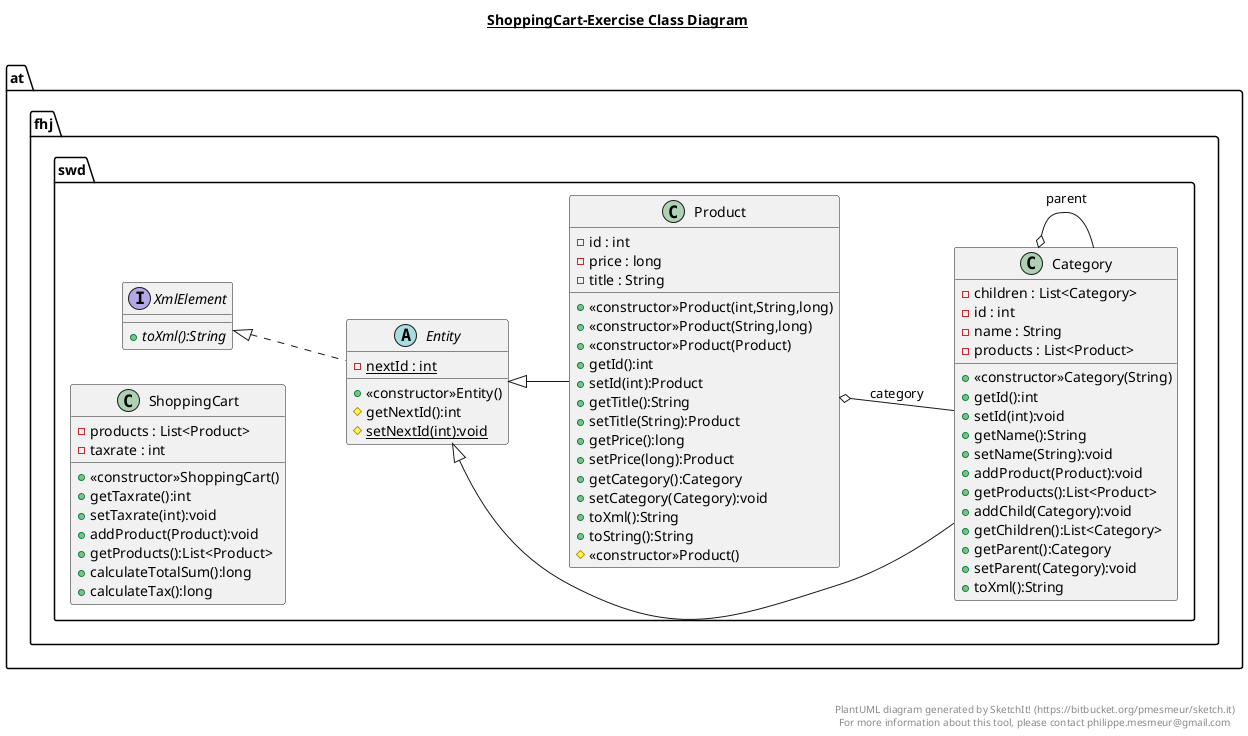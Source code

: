 @startuml
left to right direction

title __ShoppingCart-Exercise Class Diagram__\n

  namespace at.fhj.swd {
    class at.fhj.swd.Category {
        - children : List<Category>
        - id : int
        - name : String
        - products : List<Product>
        + <<constructor>>Category(String)
        + getId():int
        + setId(int):void
        + getName():String
        + setName(String):void
        + addProduct(Product):void
        + getProducts():List<Product>
        + addChild(Category):void
        + getChildren():List<Category>
        + getParent():Category
        + setParent(Category):void
        + toXml():String
    }
  }
  

  namespace at.fhj.swd {
    abstract class at.fhj.swd.Entity {
        {static} - nextId : int
        + <<constructor>>Entity()
        # getNextId():int
        {static} # setNextId(int):void
    }
  }
  

  namespace at.fhj.swd {
    class at.fhj.swd.Product {
        - id : int
        - price : long
        - title : String
        + <<constructor>>Product(int,String,long)
        + <<constructor>>Product(String,long)
        + <<constructor>>Product(Product)
        + getId():int
        + setId(int):Product
        + getTitle():String
        + setTitle(String):Product
        + getPrice():long
        + setPrice(long):Product
        + getCategory():Category
        + setCategory(Category):void
        + toXml():String
        + toString():String
        # <<constructor>>Product()
    }
  }
  

  namespace at.fhj.swd {
    class at.fhj.swd.ShoppingCart {
        - products : List<Product>
        - taxrate : int
        + <<constructor>>ShoppingCart()
        + getTaxrate():int
        + setTaxrate(int):void
        + addProduct(Product):void
        + getProducts():List<Product>
        + calculateTotalSum():long
        + calculateTax():long
    }
  }
  

  namespace at.fhj.swd {
    interface at.fhj.swd.XmlElement {
        {abstract} + toXml():String
    }
  }
  

  at.fhj.swd.Category -up-|> at.fhj.swd.Entity
  at.fhj.swd.Category o-- at.fhj.swd.Category : parent
  at.fhj.swd.Entity .up.|> at.fhj.swd.XmlElement
  at.fhj.swd.Product -up-|> at.fhj.swd.Entity
  at.fhj.swd.Product o-- at.fhj.swd.Category : category


right footer


PlantUML diagram generated by SketchIt! (https://bitbucket.org/pmesmeur/sketch.it)
For more information about this tool, please contact philippe.mesmeur@gmail.com
endfooter

@enduml

